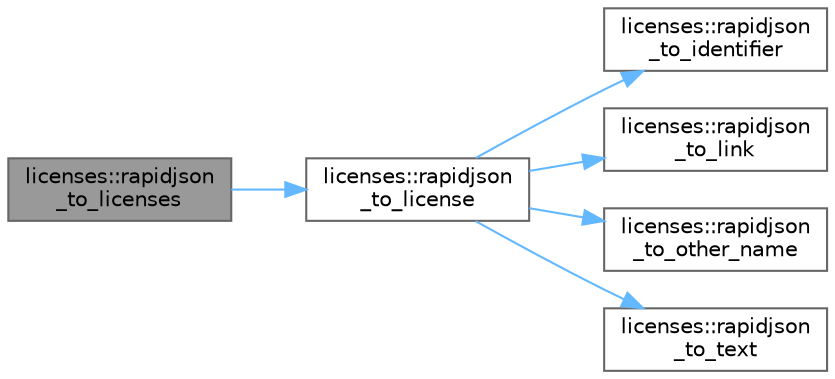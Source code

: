 digraph "licenses::rapidjson_to_licenses"
{
 // LATEX_PDF_SIZE
  bgcolor="transparent";
  edge [fontname=Helvetica,fontsize=10,labelfontname=Helvetica,labelfontsize=10];
  node [fontname=Helvetica,fontsize=10,shape=box,height=0.2,width=0.4];
  rankdir="LR";
  Node1 [id="Node000001",label="licenses::rapidjson\l_to_licenses",height=0.2,width=0.4,color="gray40", fillcolor="grey60", style="filled", fontcolor="black",tooltip=" "];
  Node1 -> Node2 [id="edge1_Node000001_Node000002",color="steelblue1",style="solid",tooltip=" "];
  Node2 [id="Node000002",label="licenses::rapidjson\l_to_license",height=0.2,width=0.4,color="grey40", fillcolor="white", style="filled",URL="$namespacelicenses.html#a716e12f501f35f66c5d705de60591263",tooltip=" "];
  Node2 -> Node3 [id="edge2_Node000002_Node000003",color="steelblue1",style="solid",tooltip=" "];
  Node3 [id="Node000003",label="licenses::rapidjson\l_to_identifier",height=0.2,width=0.4,color="grey40", fillcolor="white", style="filled",URL="$namespacelicenses.html#af252415f59d22665dcb996119e7733c9",tooltip=" "];
  Node2 -> Node4 [id="edge3_Node000002_Node000004",color="steelblue1",style="solid",tooltip=" "];
  Node4 [id="Node000004",label="licenses::rapidjson\l_to_link",height=0.2,width=0.4,color="grey40", fillcolor="white", style="filled",URL="$namespacelicenses.html#a958a493f39def02b9ec66f93bb0dc59b",tooltip=" "];
  Node2 -> Node5 [id="edge4_Node000002_Node000005",color="steelblue1",style="solid",tooltip=" "];
  Node5 [id="Node000005",label="licenses::rapidjson\l_to_other_name",height=0.2,width=0.4,color="grey40", fillcolor="white", style="filled",URL="$namespacelicenses.html#a9d61550cdcb98890eb5154d4bb59ec9c",tooltip=" "];
  Node2 -> Node6 [id="edge5_Node000002_Node000006",color="steelblue1",style="solid",tooltip=" "];
  Node6 [id="Node000006",label="licenses::rapidjson\l_to_text",height=0.2,width=0.4,color="grey40", fillcolor="white", style="filled",URL="$namespacelicenses.html#ac8b1cd7ca521ccf9e94d9052fad95ce8",tooltip=" "];
}
